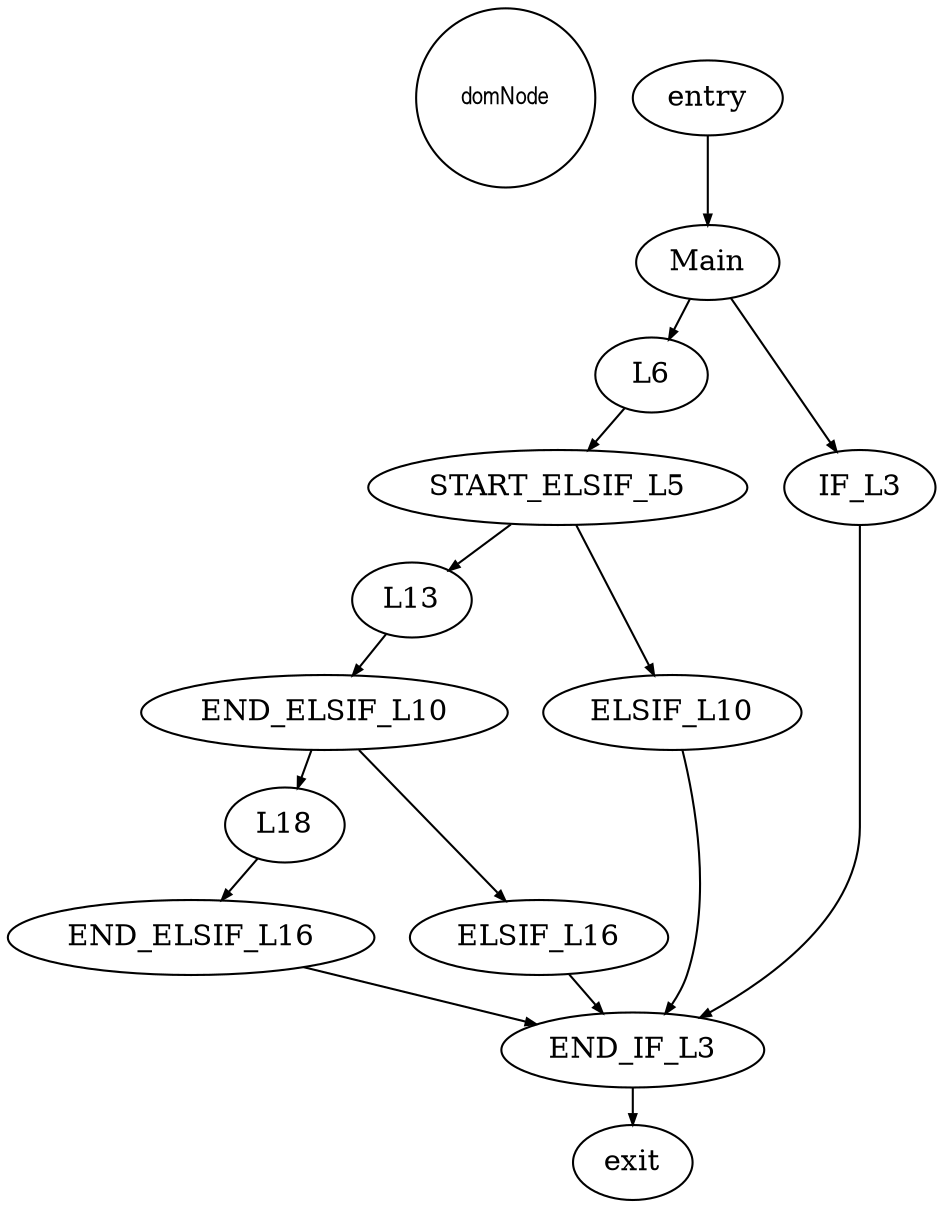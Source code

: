 digraph G {
  ranksep=.25;
  edge [arrowsize=.5]
  domNode [shape=circle, fontname="ArialNarrow",
        fontsize=12, fixedsize=true, height=1.2];
  entry; Main; L6; IF_L3; START_ELSIF_L5; L13; ELSIF_L10; END_ELSIF_L10; L18; ELSIF_L16; END_ELSIF_L16; END_IF_L3; exit; 
  entry -> Main;
  Main -> L6;
  Main -> IF_L3;
  L6 -> START_ELSIF_L5;
  IF_L3 -> END_IF_L3;
  START_ELSIF_L5 -> L13;
  START_ELSIF_L5 -> ELSIF_L10;
  L13 -> END_ELSIF_L10;
  ELSIF_L10 -> END_IF_L3;
  END_ELSIF_L10 -> L18;
  END_ELSIF_L10 -> ELSIF_L16;
  L18 -> END_ELSIF_L16;
  ELSIF_L16 -> END_IF_L3;
  END_ELSIF_L16 -> END_IF_L3;
  END_IF_L3 -> exit;
}
